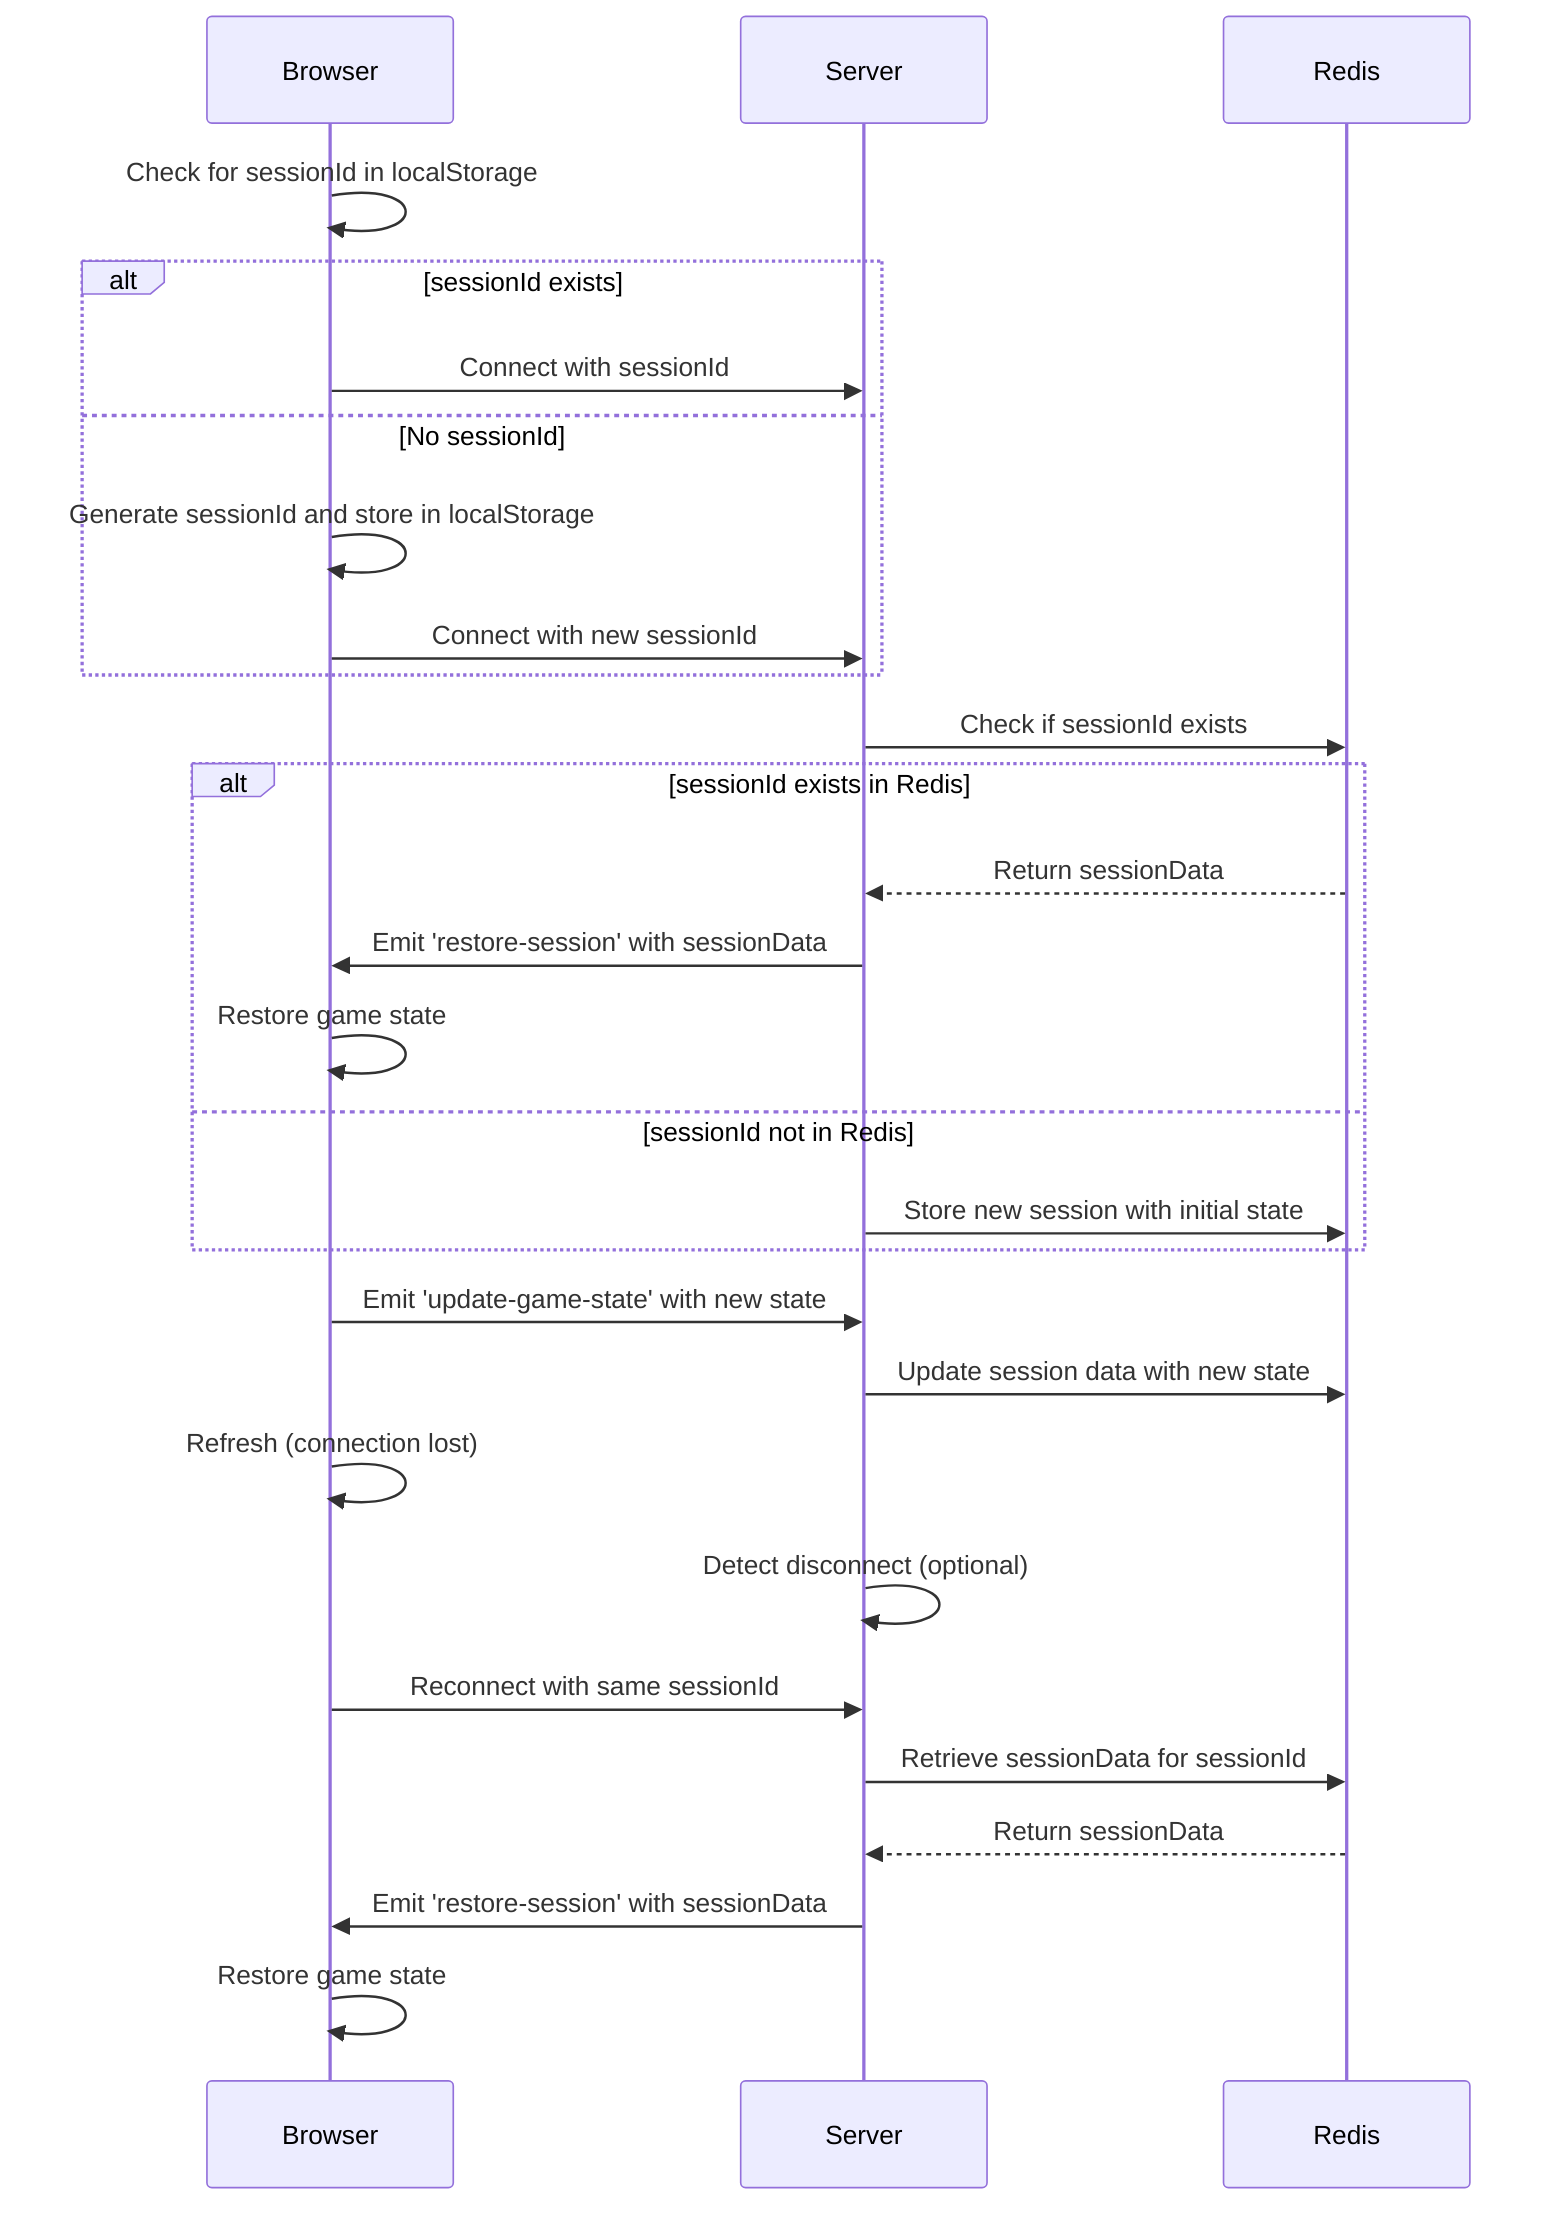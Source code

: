 sequenceDiagram
    participant Browser
    participant Server
    participant Redis

    %% 1. User opens game
    Browser->>Browser: Check for sessionId in localStorage
    alt sessionId exists
        Browser->>Server: Connect with sessionId
    else No sessionId
        Browser->>Browser: Generate sessionId and store in localStorage
        Browser->>Server: Connect with new sessionId
    end

    %% 2. Server handles connection
    Server->>Redis: Check if sessionId exists
    alt sessionId exists in Redis
        Redis-->>Server: Return sessionData
        Server->>Browser: Emit 'restore-session' with sessionData
        Browser->>Browser: Restore game state
    else sessionId not in Redis
        Server->>Redis: Store new session with initial state
    end

    %% 3. User updates game state
    Browser->>Server: Emit 'update-game-state' with new state
    Server->>Redis: Update session data with new state

    %% 4. User refreshes the page
    Browser->>Browser: Refresh (connection lost)
    Server->>Server: Detect disconnect (optional)

    %% 5. User reconnects
    Browser->>Server: Reconnect with same sessionId
    Server->>Redis: Retrieve sessionData for sessionId
    Redis-->>Server: Return sessionData
    Server->>Browser: Emit 'restore-session' with sessionData
    Browser->>Browser: Restore game state
